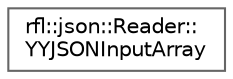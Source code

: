 digraph "类继承关系图"
{
 // LATEX_PDF_SIZE
  bgcolor="transparent";
  edge [fontname=Helvetica,fontsize=10,labelfontname=Helvetica,labelfontsize=10];
  node [fontname=Helvetica,fontsize=10,shape=box,height=0.2,width=0.4];
  rankdir="LR";
  Node0 [id="Node000000",label="rfl::json::Reader::\lYYJSONInputArray",height=0.2,width=0.4,color="grey40", fillcolor="white", style="filled",URL="$structrfl_1_1json_1_1_reader_1_1_y_y_j_s_o_n_input_array.html",tooltip=" "];
}
